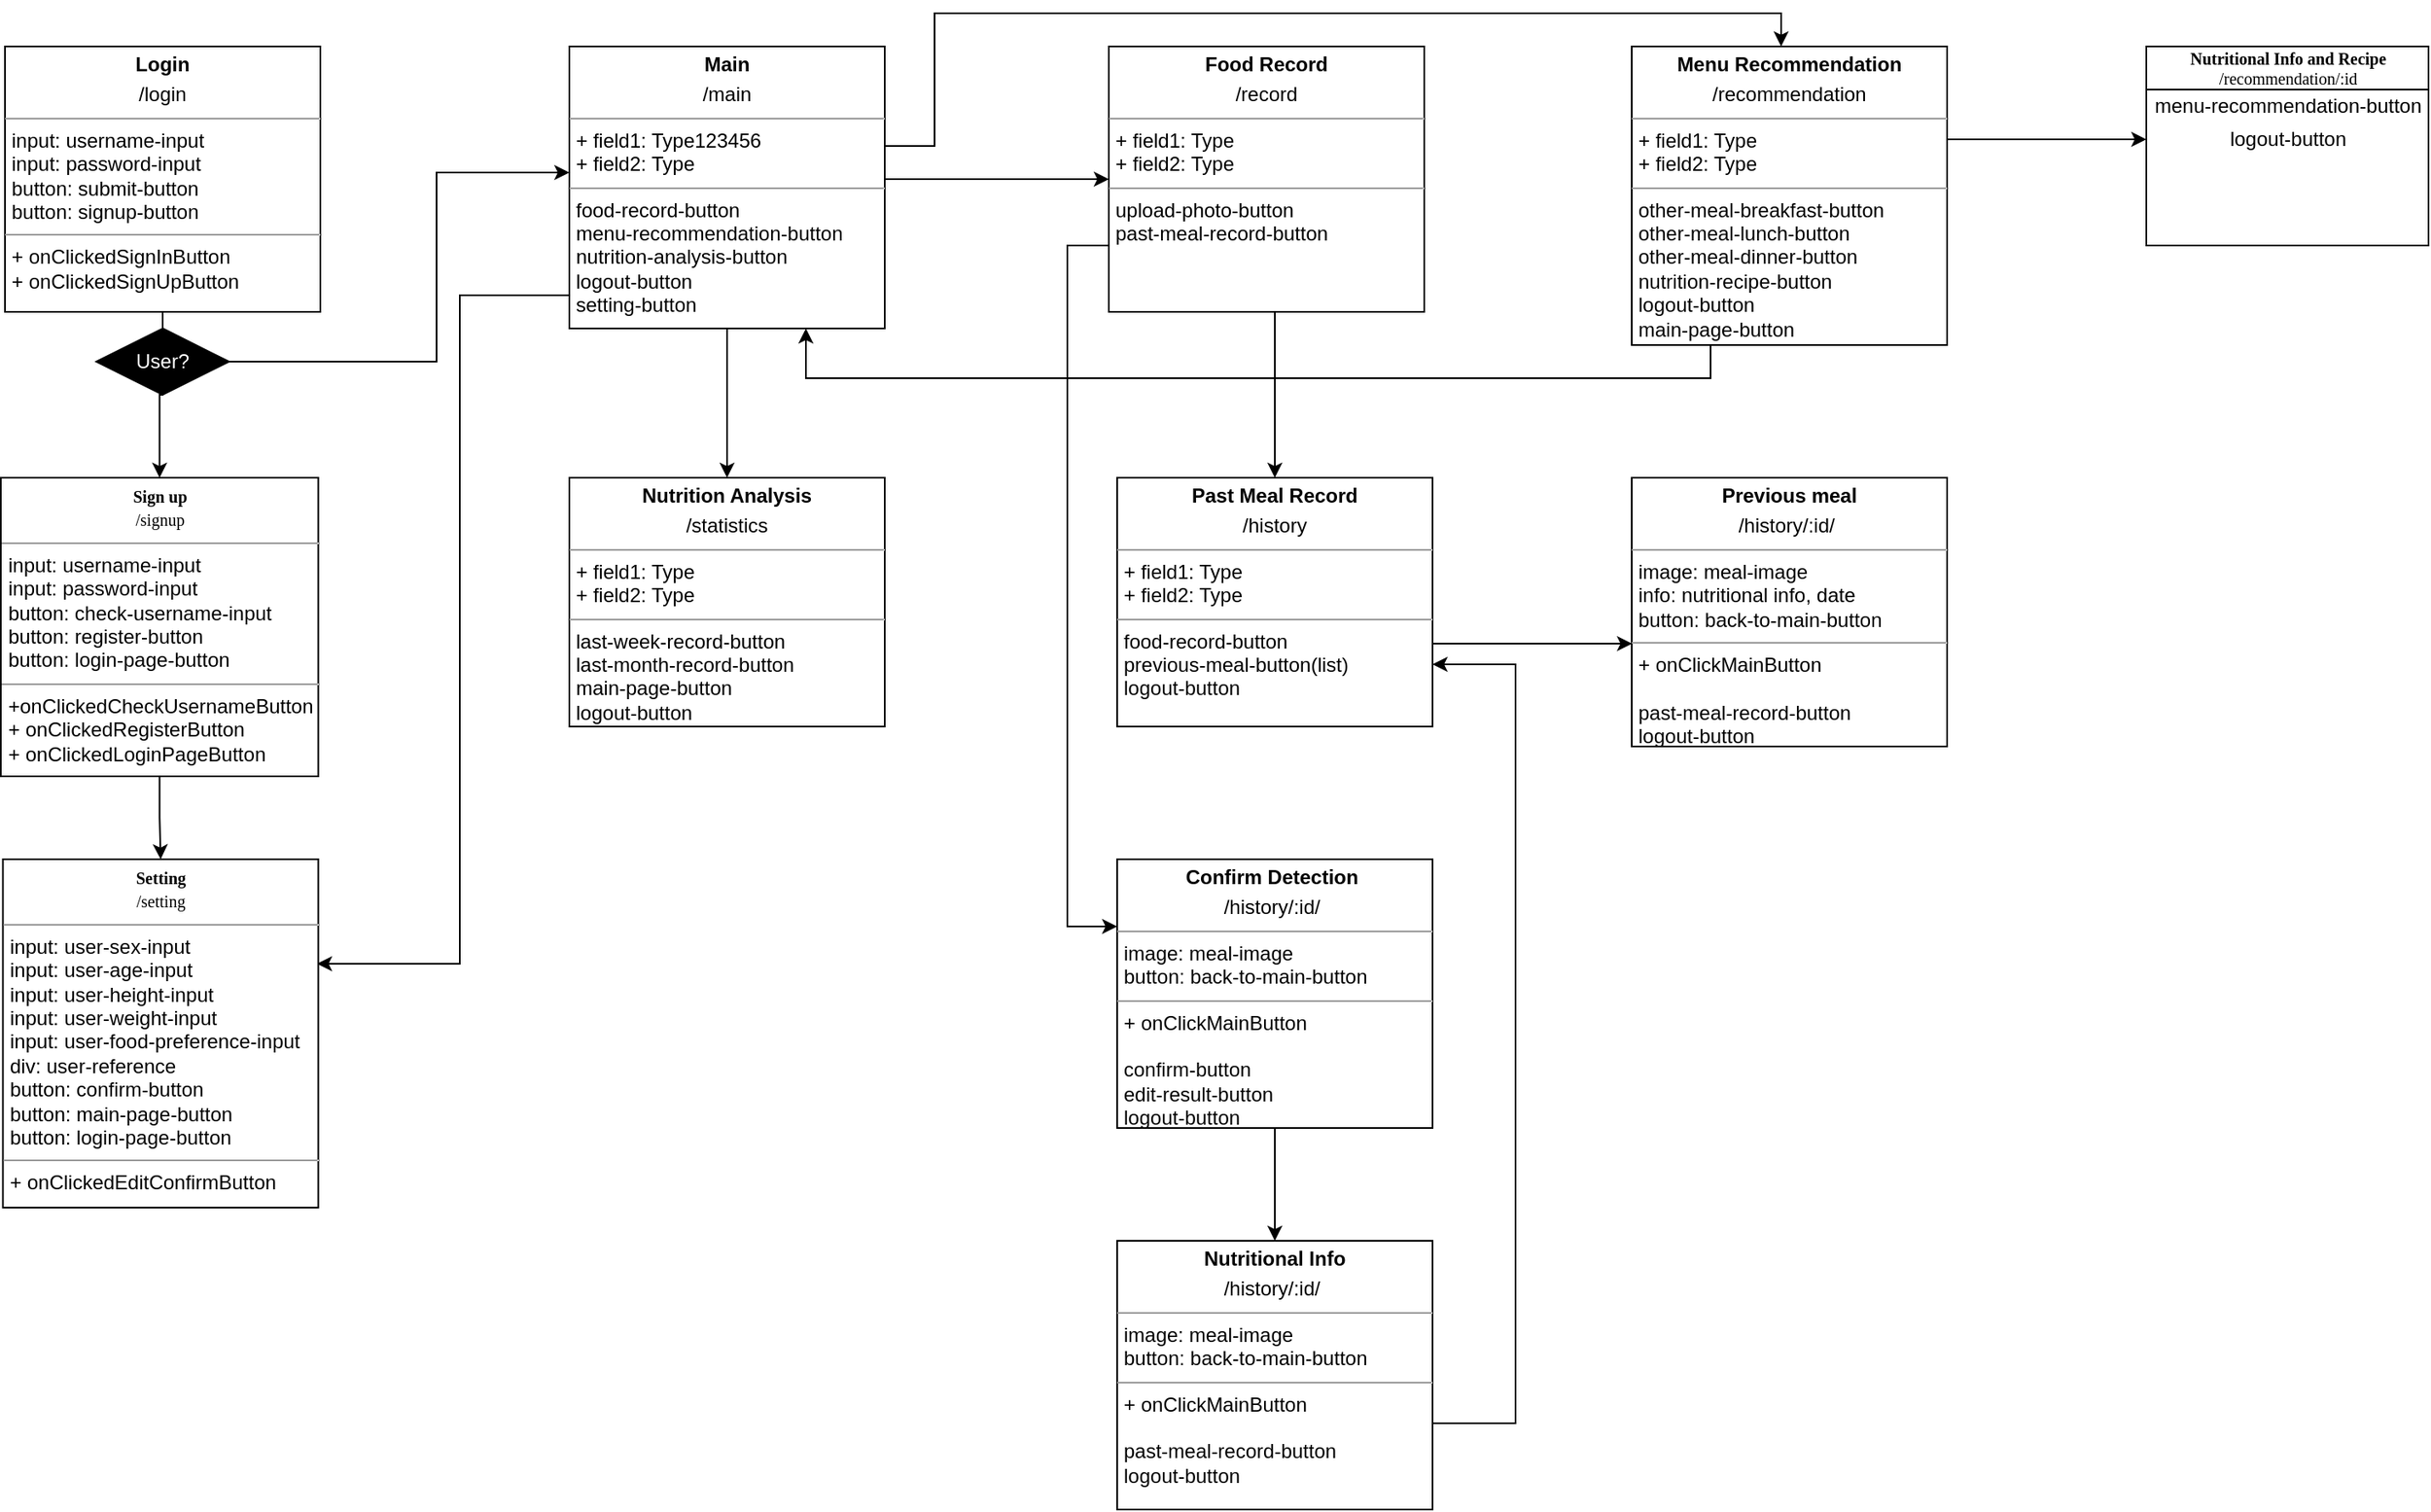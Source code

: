 <mxfile version="15.5.8" type="github">
  <diagram name="Page-1" id="c4acf3e9-155e-7222-9cf6-157b1a14988f">
    <mxGraphModel dx="839" dy="1489" grid="1" gridSize="10" guides="1" tooltips="1" connect="1" arrows="1" fold="1" page="1" pageScale="1" pageWidth="1600" pageHeight="1200" background="none" math="0" shadow="0">
      <root>
        <mxCell id="0" />
        <mxCell id="1" parent="0" />
        <mxCell id="lJ3OOGONb6F4a9zGNA6U-24" value="&lt;b&gt;Nutritional Info and Recipe&lt;/b&gt;&lt;br&gt;/recommendation/:id" style="swimlane;html=1;fontStyle=0;childLayout=stackLayout;horizontal=1;startSize=26;fillColor=none;horizontalStack=0;resizeParent=1;resizeLast=0;collapsible=1;marginBottom=0;swimlaneFillColor=#ffffff;rounded=0;shadow=0;comic=0;labelBackgroundColor=none;strokeWidth=1;fontFamily=Verdana;fontSize=10;align=center;" vertex="1" parent="1">
          <mxGeometry x="1330" y="-1160" width="170" height="120" as="geometry" />
        </mxCell>
        <mxCell id="lJ3OOGONb6F4a9zGNA6U-25" value="menu-recommendation-button" style="text;html=1;resizable=0;autosize=1;align=center;verticalAlign=middle;points=[];fillColor=none;strokeColor=none;rounded=0;" vertex="1" parent="lJ3OOGONb6F4a9zGNA6U-24">
          <mxGeometry y="26" width="170" height="20" as="geometry" />
        </mxCell>
        <mxCell id="lJ3OOGONb6F4a9zGNA6U-26" value="logout-button" style="text;html=1;resizable=0;autosize=1;align=center;verticalAlign=middle;points=[];fillColor=none;strokeColor=none;rounded=0;" vertex="1" parent="lJ3OOGONb6F4a9zGNA6U-24">
          <mxGeometry y="46" width="170" height="20" as="geometry" />
        </mxCell>
        <mxCell id="lJ3OOGONb6F4a9zGNA6U-27" value="&lt;p style=&quot;margin: 0px ; margin-top: 4px ; text-align: center&quot;&gt;&lt;b&gt;Nutrition Analysis&lt;/b&gt;&lt;/p&gt;&lt;p style=&quot;margin: 0px ; margin-top: 4px ; text-align: center&quot;&gt;/statistics&lt;/p&gt;&lt;hr size=&quot;1&quot;&gt;&lt;p style=&quot;margin: 0px ; margin-left: 4px&quot;&gt;+ field1: Type&lt;br&gt;+ field2: Type&lt;/p&gt;&lt;hr size=&quot;1&quot;&gt;&lt;p style=&quot;margin: 0px ; margin-left: 4px&quot;&gt;last-week-record-button&lt;/p&gt;&lt;p style=&quot;margin: 0px ; margin-left: 4px&quot;&gt;last-month-record-button&lt;/p&gt;&lt;p style=&quot;margin: 0px ; margin-left: 4px&quot;&gt;main-page-button&lt;/p&gt;&lt;p style=&quot;margin: 0px ; margin-left: 4px&quot;&gt;logout-button&lt;/p&gt;" style="verticalAlign=top;align=left;overflow=fill;fontSize=12;fontFamily=Helvetica;html=1;rounded=0;shadow=0;comic=0;labelBackgroundColor=none;strokeWidth=1" vertex="1" parent="1">
          <mxGeometry x="380" y="-900" width="190" height="150" as="geometry" />
        </mxCell>
        <mxCell id="lJ3OOGONb6F4a9zGNA6U-28" value="" style="edgeStyle=orthogonalEdgeStyle;rounded=0;orthogonalLoop=1;jettySize=auto;html=1;fontColor=#FFFFFF;" edge="1" parent="1" source="lJ3OOGONb6F4a9zGNA6U-29" target="lJ3OOGONb6F4a9zGNA6U-26">
          <mxGeometry relative="1" as="geometry">
            <Array as="points">
              <mxPoint x="1240" y="-1104" />
              <mxPoint x="1240" y="-1104" />
            </Array>
          </mxGeometry>
        </mxCell>
        <mxCell id="lJ3OOGONb6F4a9zGNA6U-53" style="edgeStyle=orthogonalEdgeStyle;rounded=0;orthogonalLoop=1;jettySize=auto;html=1;exitX=0.25;exitY=1;exitDx=0;exitDy=0;entryX=0.75;entryY=1;entryDx=0;entryDy=0;fontColor=#FFFFFF;" edge="1" parent="1" source="lJ3OOGONb6F4a9zGNA6U-29" target="lJ3OOGONb6F4a9zGNA6U-34">
          <mxGeometry relative="1" as="geometry" />
        </mxCell>
        <mxCell id="lJ3OOGONb6F4a9zGNA6U-29" value="&lt;p style=&quot;margin: 0px ; margin-top: 4px ; text-align: center&quot;&gt;&lt;b&gt;Menu Recommendation&lt;/b&gt;&lt;/p&gt;&lt;p style=&quot;margin: 0px ; margin-top: 4px ; text-align: center&quot;&gt;/recommendation&lt;/p&gt;&lt;hr size=&quot;1&quot;&gt;&lt;p style=&quot;margin: 0px ; margin-left: 4px&quot;&gt;+ field1: Type&lt;br&gt;+ field2: Type&lt;/p&gt;&lt;hr size=&quot;1&quot;&gt;&lt;p style=&quot;margin: 0px ; margin-left: 4px&quot;&gt;&lt;span&gt;other-meal-breakfast-button&lt;/span&gt;&lt;br&gt;&lt;/p&gt;&lt;p style=&quot;margin: 0px ; margin-left: 4px&quot;&gt;other-meal-lunch-button&lt;/p&gt;&lt;p style=&quot;margin: 0px ; margin-left: 4px&quot;&gt;other-meal-dinner-button&lt;/p&gt;&lt;p style=&quot;margin: 0px ; margin-left: 4px&quot;&gt;nutrition-recipe-button&lt;/p&gt;&lt;p style=&quot;margin: 0px ; margin-left: 4px&quot;&gt;logout-button&lt;/p&gt;&lt;p style=&quot;margin: 0px ; margin-left: 4px&quot;&gt;main-page-button&lt;/p&gt;" style="verticalAlign=top;align=left;overflow=fill;fontSize=12;fontFamily=Helvetica;html=1;rounded=0;shadow=0;comic=0;labelBackgroundColor=none;strokeWidth=1" vertex="1" parent="1">
          <mxGeometry x="1020" y="-1160" width="190" height="180" as="geometry" />
        </mxCell>
        <mxCell id="lJ3OOGONb6F4a9zGNA6U-30" style="edgeStyle=orthogonalEdgeStyle;rounded=0;orthogonalLoop=1;jettySize=auto;html=1;entryX=0.996;entryY=0.3;entryDx=0;entryDy=0;entryPerimeter=0;" edge="1" parent="1" source="lJ3OOGONb6F4a9zGNA6U-34" target="lJ3OOGONb6F4a9zGNA6U-46">
          <mxGeometry relative="1" as="geometry">
            <Array as="points">
              <mxPoint x="314" y="-1010" />
              <mxPoint x="314" y="-607" />
            </Array>
          </mxGeometry>
        </mxCell>
        <mxCell id="lJ3OOGONb6F4a9zGNA6U-31" style="edgeStyle=orthogonalEdgeStyle;rounded=0;orthogonalLoop=1;jettySize=auto;html=1;exitX=1;exitY=0.5;exitDx=0;exitDy=0;entryX=0;entryY=0.5;entryDx=0;entryDy=0;fontColor=#FFFFFF;" edge="1" parent="1" source="lJ3OOGONb6F4a9zGNA6U-34" target="lJ3OOGONb6F4a9zGNA6U-40">
          <mxGeometry relative="1" as="geometry">
            <Array as="points">
              <mxPoint x="570" y="-1080" />
            </Array>
          </mxGeometry>
        </mxCell>
        <mxCell id="lJ3OOGONb6F4a9zGNA6U-32" style="edgeStyle=orthogonalEdgeStyle;rounded=0;orthogonalLoop=1;jettySize=auto;html=1;exitX=1;exitY=0.25;exitDx=0;exitDy=0;fontColor=#FFFFFF;" edge="1" parent="1" source="lJ3OOGONb6F4a9zGNA6U-34">
          <mxGeometry relative="1" as="geometry">
            <mxPoint x="1110" y="-1160" as="targetPoint" />
            <Array as="points">
              <mxPoint x="570" y="-1100" />
              <mxPoint x="600" y="-1100" />
              <mxPoint x="600" y="-1180" />
              <mxPoint x="1110" y="-1180" />
              <mxPoint x="1110" y="-1160" />
            </Array>
          </mxGeometry>
        </mxCell>
        <mxCell id="lJ3OOGONb6F4a9zGNA6U-33" style="edgeStyle=orthogonalEdgeStyle;rounded=0;orthogonalLoop=1;jettySize=auto;html=1;exitX=0.5;exitY=1;exitDx=0;exitDy=0;entryX=0.5;entryY=0;entryDx=0;entryDy=0;fontColor=#FFFFFF;" edge="1" parent="1" source="lJ3OOGONb6F4a9zGNA6U-34" target="lJ3OOGONb6F4a9zGNA6U-27">
          <mxGeometry relative="1" as="geometry" />
        </mxCell>
        <mxCell id="lJ3OOGONb6F4a9zGNA6U-34" value="&lt;p style=&quot;margin: 0px ; margin-top: 4px ; text-align: center&quot;&gt;&lt;b&gt;Main&lt;/b&gt;&lt;/p&gt;&lt;p style=&quot;margin: 0px ; margin-top: 4px ; text-align: center&quot;&gt;/main&lt;/p&gt;&lt;hr size=&quot;1&quot;&gt;&lt;p style=&quot;margin: 0px ; margin-left: 4px&quot;&gt;+ field1: Type123456&lt;br&gt;+ field2: Type&lt;/p&gt;&lt;hr size=&quot;1&quot;&gt;&lt;p style=&quot;margin: 0px ; margin-left: 4px&quot;&gt;food-record-button&lt;/p&gt;&lt;p style=&quot;margin: 0px ; margin-left: 4px&quot;&gt;menu-recommendation-button&lt;/p&gt;&lt;p style=&quot;margin: 0px ; margin-left: 4px&quot;&gt;nutrition-analysis-button&lt;/p&gt;&lt;p style=&quot;margin: 0px ; margin-left: 4px&quot;&gt;logout-button&lt;/p&gt;&lt;p style=&quot;margin: 0px ; margin-left: 4px&quot;&gt;setting-button&lt;/p&gt;" style="verticalAlign=top;align=left;overflow=fill;fontSize=12;fontFamily=Helvetica;html=1;rounded=0;shadow=0;comic=0;labelBackgroundColor=none;strokeWidth=1" vertex="1" parent="1">
          <mxGeometry x="380" y="-1160" width="190" height="170" as="geometry" />
        </mxCell>
        <mxCell id="lJ3OOGONb6F4a9zGNA6U-35" style="edgeStyle=orthogonalEdgeStyle;rounded=0;orthogonalLoop=1;jettySize=auto;html=1;" edge="1" parent="1" source="lJ3OOGONb6F4a9zGNA6U-37" target="lJ3OOGONb6F4a9zGNA6U-45">
          <mxGeometry relative="1" as="geometry" />
        </mxCell>
        <mxCell id="lJ3OOGONb6F4a9zGNA6U-36" style="edgeStyle=orthogonalEdgeStyle;rounded=0;orthogonalLoop=1;jettySize=auto;html=1;" edge="1" parent="1" source="lJ3OOGONb6F4a9zGNA6U-37" target="lJ3OOGONb6F4a9zGNA6U-34">
          <mxGeometry relative="1" as="geometry">
            <Array as="points">
              <mxPoint x="135" y="-970" />
              <mxPoint x="300" y="-970" />
              <mxPoint x="300" y="-1084" />
            </Array>
            <mxPoint x="1070" y="-1050" as="targetPoint" />
          </mxGeometry>
        </mxCell>
        <mxCell id="lJ3OOGONb6F4a9zGNA6U-37" value="&lt;p style=&quot;margin: 0px ; margin-top: 4px ; text-align: center&quot;&gt;&lt;b&gt;Login&lt;/b&gt;&lt;/p&gt;&lt;p style=&quot;margin: 0px ; margin-top: 4px ; text-align: center&quot;&gt;/login&lt;/p&gt;&lt;hr size=&quot;1&quot;&gt;&lt;p style=&quot;margin: 0px ; margin-left: 4px&quot;&gt;input: username-input&lt;/p&gt;&lt;p style=&quot;margin: 0px ; margin-left: 4px&quot;&gt;input: password-input&lt;/p&gt;&lt;p style=&quot;margin: 0px ; margin-left: 4px&quot;&gt;button: submit-button&lt;/p&gt;&lt;p style=&quot;margin: 0px ; margin-left: 4px&quot;&gt;button: signup-button&lt;/p&gt;&lt;hr size=&quot;1&quot;&gt;&lt;p style=&quot;margin: 0px ; margin-left: 4px&quot;&gt;+ onClickedSignInButton&lt;/p&gt;&lt;p style=&quot;margin: 0px ; margin-left: 4px&quot;&gt;+ onClickedSignUpButton&lt;/p&gt;" style="verticalAlign=top;align=left;overflow=fill;fontSize=12;fontFamily=Helvetica;html=1;rounded=0;shadow=0;comic=0;labelBackgroundColor=none;strokeWidth=1" vertex="1" parent="1">
          <mxGeometry x="40" y="-1160" width="190" height="160" as="geometry" />
        </mxCell>
        <mxCell id="lJ3OOGONb6F4a9zGNA6U-38" style="edgeStyle=orthogonalEdgeStyle;rounded=0;orthogonalLoop=1;jettySize=auto;html=1;entryX=0.001;entryY=0.623;entryDx=0;entryDy=0;exitX=1;exitY=0.75;exitDx=0;exitDy=0;entryPerimeter=0;" edge="1" parent="1" source="lJ3OOGONb6F4a9zGNA6U-42" target="lJ3OOGONb6F4a9zGNA6U-43">
          <mxGeometry relative="1" as="geometry">
            <Array as="points">
              <mxPoint x="900" y="-800" />
              <mxPoint x="1020" y="-800" />
            </Array>
          </mxGeometry>
        </mxCell>
        <mxCell id="lJ3OOGONb6F4a9zGNA6U-39" style="edgeStyle=orthogonalEdgeStyle;rounded=0;orthogonalLoop=1;jettySize=auto;html=1;exitX=0.5;exitY=1;exitDx=0;exitDy=0;entryX=0.5;entryY=0;entryDx=0;entryDy=0;fontColor=#FFFFFF;" edge="1" parent="1" source="lJ3OOGONb6F4a9zGNA6U-40" target="lJ3OOGONb6F4a9zGNA6U-42">
          <mxGeometry relative="1" as="geometry">
            <Array as="points">
              <mxPoint x="805" y="-1000" />
            </Array>
          </mxGeometry>
        </mxCell>
        <mxCell id="lJ3OOGONb6F4a9zGNA6U-51" style="edgeStyle=orthogonalEdgeStyle;rounded=0;orthogonalLoop=1;jettySize=auto;html=1;exitX=0;exitY=0.75;exitDx=0;exitDy=0;entryX=0;entryY=0.25;entryDx=0;entryDy=0;fontColor=#FFFFFF;" edge="1" parent="1" source="lJ3OOGONb6F4a9zGNA6U-40" target="lJ3OOGONb6F4a9zGNA6U-48">
          <mxGeometry relative="1" as="geometry">
            <Array as="points">
              <mxPoint x="680" y="-1040" />
              <mxPoint x="680" y="-629" />
            </Array>
          </mxGeometry>
        </mxCell>
        <mxCell id="lJ3OOGONb6F4a9zGNA6U-40" value="&lt;p style=&quot;margin: 0px ; margin-top: 4px ; text-align: center&quot;&gt;&lt;b&gt;Food Record&lt;/b&gt;&lt;/p&gt;&lt;p style=&quot;margin: 0px ; margin-top: 4px ; text-align: center&quot;&gt;/record&lt;/p&gt;&lt;hr size=&quot;1&quot;&gt;&lt;p style=&quot;margin: 0px ; margin-left: 4px&quot;&gt;+ field1: Type&lt;br&gt;+ field2: Type&lt;/p&gt;&lt;hr size=&quot;1&quot;&gt;&lt;p style=&quot;margin: 0px ; margin-left: 4px&quot;&gt;upload-photo-button&lt;/p&gt;&lt;p style=&quot;margin: 0px ; margin-left: 4px&quot;&gt;past-meal-record-button&lt;br&gt;&lt;/p&gt;" style="verticalAlign=top;align=left;overflow=fill;fontSize=12;fontFamily=Helvetica;html=1;rounded=0;shadow=0;comic=0;labelBackgroundColor=none;strokeWidth=1" vertex="1" parent="1">
          <mxGeometry x="705" y="-1160" width="190" height="160" as="geometry" />
        </mxCell>
        <mxCell id="lJ3OOGONb6F4a9zGNA6U-42" value="&lt;p style=&quot;margin: 0px ; margin-top: 4px ; text-align: center&quot;&gt;&lt;b&gt;Past Meal Record&lt;/b&gt;&lt;/p&gt;&lt;p style=&quot;margin: 0px ; margin-top: 4px ; text-align: center&quot;&gt;/history&lt;/p&gt;&lt;hr size=&quot;1&quot;&gt;&lt;p style=&quot;margin: 0px ; margin-left: 4px&quot;&gt;+ field1: Type&lt;br&gt;+ field2: Type&lt;/p&gt;&lt;hr size=&quot;1&quot;&gt;&lt;p style=&quot;margin: 0px ; margin-left: 4px&quot;&gt;food-record-button&lt;/p&gt;&lt;p style=&quot;margin: 0px ; margin-left: 4px&quot;&gt;previous-meal-button(list)&lt;/p&gt;&lt;p style=&quot;margin: 0px ; margin-left: 4px&quot;&gt;logout-button&lt;/p&gt;&lt;p style=&quot;margin: 0px ; margin-left: 4px&quot;&gt;&lt;br&gt;&lt;/p&gt;" style="verticalAlign=top;align=left;overflow=fill;fontSize=12;fontFamily=Helvetica;html=1;rounded=0;shadow=0;comic=0;labelBackgroundColor=none;strokeWidth=1" vertex="1" parent="1">
          <mxGeometry x="710" y="-900" width="190" height="150" as="geometry" />
        </mxCell>
        <mxCell id="lJ3OOGONb6F4a9zGNA6U-43" value="&lt;p style=&quot;margin: 0px ; margin-top: 4px ; text-align: center&quot;&gt;&lt;b&gt;Previous meal&lt;/b&gt;&lt;/p&gt;&lt;p style=&quot;margin: 0px ; margin-top: 4px ; text-align: center&quot;&gt;/history/:id/&lt;b&gt;&amp;nbsp;&lt;/b&gt;&lt;/p&gt;&lt;hr size=&quot;1&quot;&gt;&lt;p style=&quot;margin: 0px ; margin-left: 4px&quot;&gt;image: meal-image&lt;/p&gt;&lt;p style=&quot;margin: 0px ; margin-left: 4px&quot;&gt;info: nutritional info, date&lt;/p&gt;&lt;p style=&quot;margin: 0px ; margin-left: 4px&quot;&gt;button: back-to-main-button&lt;/p&gt;&lt;hr size=&quot;1&quot;&gt;&lt;p style=&quot;margin: 0px ; margin-left: 4px&quot;&gt;+ onClickMainButton&lt;/p&gt;&lt;p style=&quot;margin: 0px ; margin-left: 4px&quot;&gt;&lt;br&gt;&lt;/p&gt;&lt;p style=&quot;margin: 0px ; margin-left: 4px&quot;&gt;past-meal-record-button&lt;/p&gt;&lt;p style=&quot;margin: 0px ; margin-left: 4px&quot;&gt;logout-button&lt;/p&gt;" style="verticalAlign=top;align=left;overflow=fill;fontSize=12;fontFamily=Helvetica;html=1;" vertex="1" parent="1">
          <mxGeometry x="1020" y="-900" width="190" height="162" as="geometry" />
        </mxCell>
        <mxCell id="lJ3OOGONb6F4a9zGNA6U-44" style="edgeStyle=orthogonalEdgeStyle;rounded=0;orthogonalLoop=1;jettySize=auto;html=1;" edge="1" parent="1" source="lJ3OOGONb6F4a9zGNA6U-45" target="lJ3OOGONb6F4a9zGNA6U-46">
          <mxGeometry relative="1" as="geometry" />
        </mxCell>
        <mxCell id="lJ3OOGONb6F4a9zGNA6U-45" value="&lt;p style=&quot;margin: 4px 0px 0px ; text-align: center&quot;&gt;&lt;b style=&quot;font-family: &amp;#34;verdana&amp;#34; ; font-size: 10px&quot;&gt;Sign up&lt;/b&gt;&lt;br style=&quot;font-family: &amp;#34;verdana&amp;#34; ; font-size: 10px&quot;&gt;&lt;span style=&quot;font-family: &amp;#34;verdana&amp;#34; ; font-size: 10px&quot;&gt;/signup&lt;/span&gt;&lt;br&gt;&lt;/p&gt;&lt;hr size=&quot;1&quot;&gt;&lt;p style=&quot;margin: 0px 0px 0px 4px&quot;&gt;input: username-input&lt;/p&gt;&lt;p style=&quot;margin: 0px 0px 0px 4px&quot;&gt;input: password-input&lt;/p&gt;&lt;p style=&quot;margin: 0px 0px 0px 4px&quot;&gt;button: check-username-input&lt;/p&gt;&lt;p style=&quot;margin: 0px 0px 0px 4px&quot;&gt;button: register-button&lt;/p&gt;&lt;p style=&quot;margin: 0px 0px 0px 4px&quot;&gt;button: login-page-button&lt;/p&gt;&lt;hr size=&quot;1&quot;&gt;&lt;p style=&quot;margin: 0px 0px 0px 4px&quot;&gt;+onClickedCheckUsernameButton&lt;/p&gt;&lt;p style=&quot;margin: 0px 0px 0px 4px&quot;&gt;+ onClickedRegisterButton&lt;/p&gt;&lt;p style=&quot;margin: 0px 0px 0px 4px&quot;&gt;+ onClickedLoginPageButton&lt;/p&gt;" style="verticalAlign=top;align=left;overflow=fill;fontSize=12;fontFamily=Helvetica;html=1;" vertex="1" parent="1">
          <mxGeometry x="37.5" y="-900" width="191.25" height="180" as="geometry" />
        </mxCell>
        <mxCell id="lJ3OOGONb6F4a9zGNA6U-46" value="&lt;p style=&quot;margin: 4px 0px 0px ; text-align: center&quot;&gt;&lt;b style=&quot;font-family: &amp;#34;verdana&amp;#34; ; font-size: 10px&quot;&gt;Setting&lt;/b&gt;&lt;br style=&quot;font-family: &amp;#34;verdana&amp;#34; ; font-size: 10px&quot;&gt;&lt;span style=&quot;font-family: &amp;#34;verdana&amp;#34; ; font-size: 10px&quot;&gt;/setting&lt;/span&gt;&lt;br&gt;&lt;/p&gt;&lt;hr size=&quot;1&quot;&gt;&lt;p style=&quot;margin: 0px 0px 0px 4px&quot;&gt;input: user-sex-input&lt;/p&gt;&lt;p style=&quot;margin: 0px 0px 0px 4px&quot;&gt;input: user-age-input&lt;/p&gt;&lt;p style=&quot;margin: 0px 0px 0px 4px&quot;&gt;input: user-height-input&lt;/p&gt;&lt;p style=&quot;margin: 0px 0px 0px 4px&quot;&gt;input: user-weight-input&lt;/p&gt;&lt;p style=&quot;margin: 0px 0px 0px 4px&quot;&gt;input: user-food-preference-input&lt;br&gt;&lt;/p&gt;&lt;p style=&quot;margin: 0px 0px 0px 4px&quot;&gt;div: user-reference&lt;/p&gt;&lt;p style=&quot;margin: 0px 0px 0px 4px&quot;&gt;button: confirm-button&lt;/p&gt;&lt;p style=&quot;margin: 0px 0px 0px 4px&quot;&gt;button: main-page-button&lt;/p&gt;&lt;p style=&quot;margin: 0px 0px 0px 4px&quot;&gt;button: login-page-button&lt;/p&gt;&lt;hr size=&quot;1&quot;&gt;&lt;p style=&quot;margin: 0px 0px 0px 4px&quot;&gt;+ onClickedEditConfirmButton&lt;/p&gt;" style="verticalAlign=top;align=left;overflow=fill;fontSize=12;fontFamily=Helvetica;html=1;" vertex="1" parent="1">
          <mxGeometry x="38.75" y="-670" width="190" height="210" as="geometry" />
        </mxCell>
        <mxCell id="lJ3OOGONb6F4a9zGNA6U-47" style="edgeStyle=orthogonalEdgeStyle;rounded=0;orthogonalLoop=1;jettySize=auto;html=1;exitX=0.5;exitY=1;exitDx=0;exitDy=0;entryX=0.5;entryY=0;entryDx=0;entryDy=0;fontColor=#FFFFFF;" edge="1" parent="1" source="lJ3OOGONb6F4a9zGNA6U-48" target="lJ3OOGONb6F4a9zGNA6U-49">
          <mxGeometry relative="1" as="geometry" />
        </mxCell>
        <mxCell id="lJ3OOGONb6F4a9zGNA6U-48" value="&lt;p style=&quot;margin: 0px ; margin-top: 4px ; text-align: center&quot;&gt;&lt;b&gt;Confirm Detection&amp;nbsp;&lt;/b&gt;&lt;/p&gt;&lt;p style=&quot;margin: 0px ; margin-top: 4px ; text-align: center&quot;&gt;/history/:id/&lt;b&gt;&amp;nbsp;&lt;/b&gt;&lt;/p&gt;&lt;hr size=&quot;1&quot;&gt;&lt;p style=&quot;margin: 0px ; margin-left: 4px&quot;&gt;image: meal-image&lt;/p&gt;&lt;p style=&quot;margin: 0px ; margin-left: 4px&quot;&gt;button: back-to-main-button&lt;/p&gt;&lt;hr size=&quot;1&quot;&gt;&lt;p style=&quot;margin: 0px ; margin-left: 4px&quot;&gt;+ onClickMainButton&lt;/p&gt;&lt;p style=&quot;margin: 0px ; margin-left: 4px&quot;&gt;&lt;br&gt;&lt;/p&gt;&lt;p style=&quot;margin: 0px ; margin-left: 4px&quot;&gt;&lt;span&gt;confirm-button&lt;/span&gt;&lt;/p&gt;&lt;p style=&quot;margin: 0px ; margin-left: 4px&quot;&gt;edit-result-button&lt;/p&gt;&lt;p style=&quot;margin: 0px ; margin-left: 4px&quot;&gt;&lt;span&gt;logout-button&lt;/span&gt;&lt;br&gt;&lt;/p&gt;" style="verticalAlign=top;align=left;overflow=fill;fontSize=12;fontFamily=Helvetica;html=1;" vertex="1" parent="1">
          <mxGeometry x="710" y="-670" width="190" height="162" as="geometry" />
        </mxCell>
        <mxCell id="lJ3OOGONb6F4a9zGNA6U-52" style="edgeStyle=orthogonalEdgeStyle;rounded=0;orthogonalLoop=1;jettySize=auto;html=1;exitX=1;exitY=0.5;exitDx=0;exitDy=0;entryX=1;entryY=0.75;entryDx=0;entryDy=0;fontColor=#FFFFFF;" edge="1" parent="1" source="lJ3OOGONb6F4a9zGNA6U-49" target="lJ3OOGONb6F4a9zGNA6U-42">
          <mxGeometry relative="1" as="geometry">
            <Array as="points">
              <mxPoint x="900" y="-330" />
              <mxPoint x="950" y="-330" />
              <mxPoint x="950" y="-787" />
            </Array>
          </mxGeometry>
        </mxCell>
        <mxCell id="lJ3OOGONb6F4a9zGNA6U-49" value="&lt;p style=&quot;margin: 0px ; margin-top: 4px ; text-align: center&quot;&gt;&lt;b&gt;Nutritional Info&lt;/b&gt;&lt;/p&gt;&lt;p style=&quot;margin: 0px ; margin-top: 4px ; text-align: center&quot;&gt;/history/:id/&lt;b&gt;&amp;nbsp;&lt;/b&gt;&lt;/p&gt;&lt;hr size=&quot;1&quot;&gt;&lt;p style=&quot;margin: 0px ; margin-left: 4px&quot;&gt;image: meal-image&lt;/p&gt;&lt;p style=&quot;margin: 0px ; margin-left: 4px&quot;&gt;button: back-to-main-button&lt;/p&gt;&lt;hr size=&quot;1&quot;&gt;&lt;p style=&quot;margin: 0px ; margin-left: 4px&quot;&gt;+ onClickMainButton&lt;/p&gt;&lt;p style=&quot;margin: 0px ; margin-left: 4px&quot;&gt;&lt;br&gt;&lt;/p&gt;&lt;p style=&quot;margin: 0px ; margin-left: 4px&quot;&gt;past-meal-record-button&lt;/p&gt;&lt;p style=&quot;margin: 0px ; margin-left: 4px&quot;&gt;logout-button&lt;/p&gt;" style="verticalAlign=top;align=left;overflow=fill;fontSize=12;fontFamily=Helvetica;html=1;" vertex="1" parent="1">
          <mxGeometry x="710" y="-440" width="190" height="162" as="geometry" />
        </mxCell>
        <mxCell id="lJ3OOGONb6F4a9zGNA6U-50" value="User?" style="rhombus;whiteSpace=wrap;html=1;fillColor=#000000;fontColor=#FFFFFF;" vertex="1" parent="1">
          <mxGeometry x="95" y="-990" width="80" height="40" as="geometry" />
        </mxCell>
      </root>
    </mxGraphModel>
  </diagram>
</mxfile>
